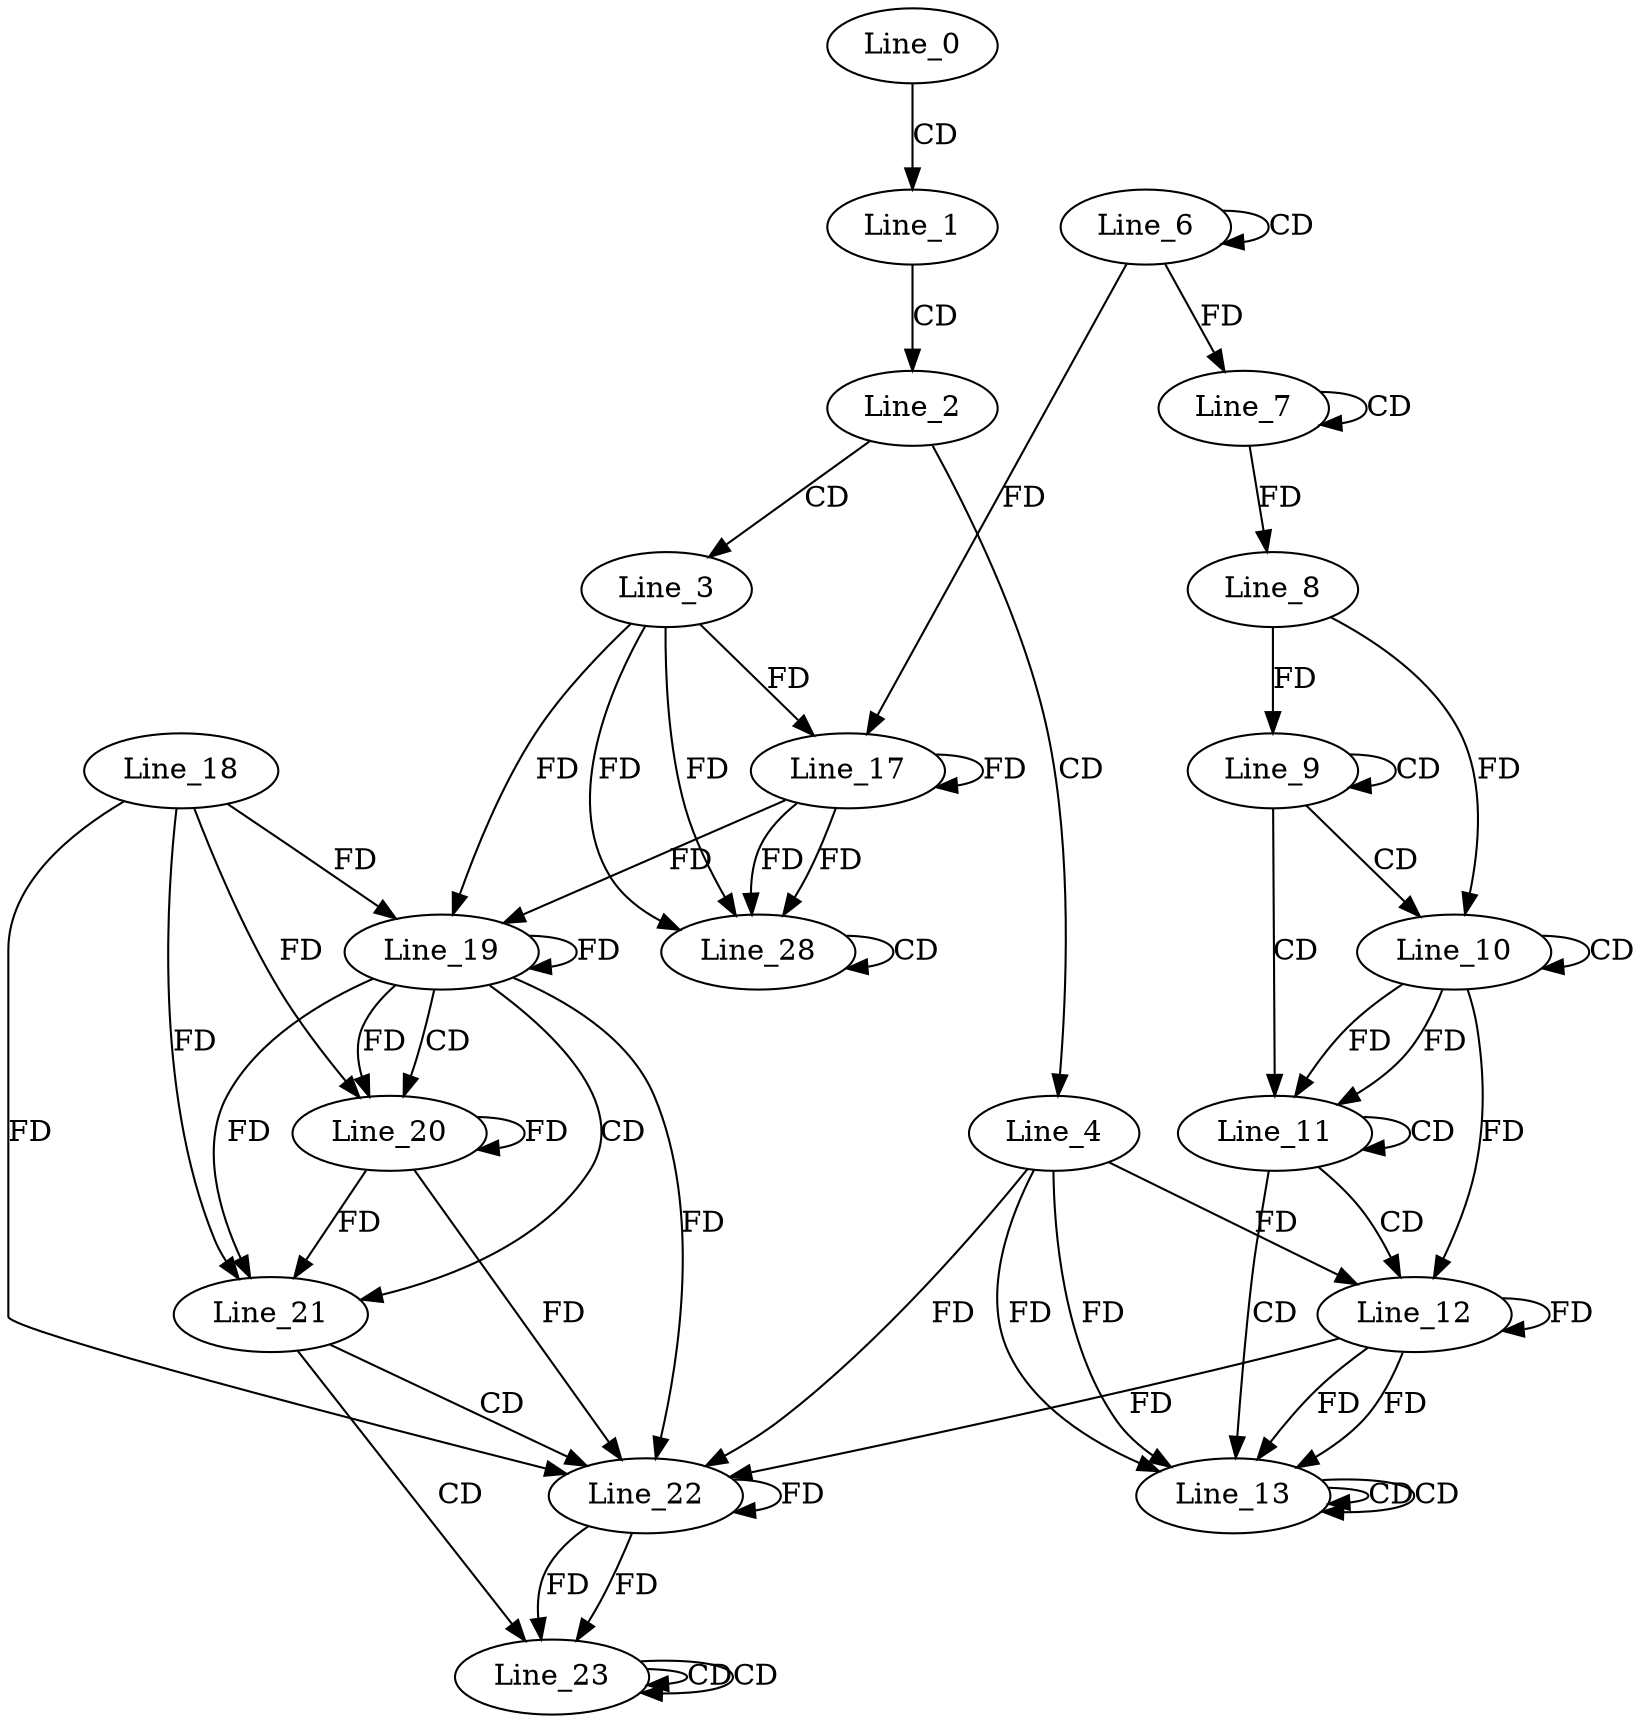 digraph G {
  Line_0;
  Line_1;
  Line_2;
  Line_3;
  Line_4;
  Line_6;
  Line_6;
  Line_7;
  Line_7;
  Line_8;
  Line_9;
  Line_9;
  Line_8;
  Line_9;
  Line_10;
  Line_10;
  Line_10;
  Line_11;
  Line_11;
  Line_12;
  Line_12;
  Line_13;
  Line_13;
  Line_13;
  Line_13;
  Line_17;
  Line_17;
  Line_19;
  Line_18;
  Line_19;
  Line_19;
  Line_20;
  Line_20;
  Line_21;
  Line_21;
  Line_21;
  Line_22;
  Line_22;
  Line_23;
  Line_23;
  Line_23;
  Line_23;
  Line_28;
  Line_28;
  Line_0 -> Line_1 [ label="CD" ];
  Line_1 -> Line_2 [ label="CD" ];
  Line_2 -> Line_3 [ label="CD" ];
  Line_2 -> Line_4 [ label="CD" ];
  Line_6 -> Line_6 [ label="CD" ];
  Line_7 -> Line_7 [ label="CD" ];
  Line_6 -> Line_7 [ label="FD" ];
  Line_7 -> Line_8 [ label="FD" ];
  Line_9 -> Line_9 [ label="CD" ];
  Line_8 -> Line_9 [ label="FD" ];
  Line_9 -> Line_10 [ label="CD" ];
  Line_10 -> Line_10 [ label="CD" ];
  Line_8 -> Line_10 [ label="FD" ];
  Line_9 -> Line_11 [ label="CD" ];
  Line_10 -> Line_11 [ label="FD" ];
  Line_11 -> Line_11 [ label="CD" ];
  Line_10 -> Line_11 [ label="FD" ];
  Line_11 -> Line_12 [ label="CD" ];
  Line_4 -> Line_12 [ label="FD" ];
  Line_12 -> Line_12 [ label="FD" ];
  Line_10 -> Line_12 [ label="FD" ];
  Line_11 -> Line_13 [ label="CD" ];
  Line_4 -> Line_13 [ label="FD" ];
  Line_12 -> Line_13 [ label="FD" ];
  Line_13 -> Line_13 [ label="CD" ];
  Line_4 -> Line_13 [ label="FD" ];
  Line_12 -> Line_13 [ label="FD" ];
  Line_13 -> Line_13 [ label="CD" ];
  Line_3 -> Line_17 [ label="FD" ];
  Line_17 -> Line_17 [ label="FD" ];
  Line_6 -> Line_17 [ label="FD" ];
  Line_19 -> Line_19 [ label="FD" ];
  Line_18 -> Line_19 [ label="FD" ];
  Line_3 -> Line_19 [ label="FD" ];
  Line_17 -> Line_19 [ label="FD" ];
  Line_19 -> Line_20 [ label="CD" ];
  Line_19 -> Line_20 [ label="FD" ];
  Line_20 -> Line_20 [ label="FD" ];
  Line_18 -> Line_20 [ label="FD" ];
  Line_19 -> Line_21 [ label="CD" ];
  Line_19 -> Line_21 [ label="FD" ];
  Line_20 -> Line_21 [ label="FD" ];
  Line_18 -> Line_21 [ label="FD" ];
  Line_21 -> Line_22 [ label="CD" ];
  Line_22 -> Line_22 [ label="FD" ];
  Line_4 -> Line_22 [ label="FD" ];
  Line_12 -> Line_22 [ label="FD" ];
  Line_19 -> Line_22 [ label="FD" ];
  Line_20 -> Line_22 [ label="FD" ];
  Line_18 -> Line_22 [ label="FD" ];
  Line_21 -> Line_23 [ label="CD" ];
  Line_22 -> Line_23 [ label="FD" ];
  Line_23 -> Line_23 [ label="CD" ];
  Line_22 -> Line_23 [ label="FD" ];
  Line_23 -> Line_23 [ label="CD" ];
  Line_3 -> Line_28 [ label="FD" ];
  Line_17 -> Line_28 [ label="FD" ];
  Line_28 -> Line_28 [ label="CD" ];
  Line_3 -> Line_28 [ label="FD" ];
  Line_17 -> Line_28 [ label="FD" ];
}
